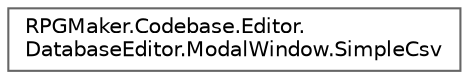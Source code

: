 digraph "クラス階層図"
{
 // LATEX_PDF_SIZE
  bgcolor="transparent";
  edge [fontname=Helvetica,fontsize=10,labelfontname=Helvetica,labelfontsize=10];
  node [fontname=Helvetica,fontsize=10,shape=box,height=0.2,width=0.4];
  rankdir="LR";
  Node0 [id="Node000000",label="RPGMaker.Codebase.Editor.\lDatabaseEditor.ModalWindow.SimpleCsv",height=0.2,width=0.4,color="grey40", fillcolor="white", style="filled",URL="$d8/d78/class_r_p_g_maker_1_1_codebase_1_1_editor_1_1_database_editor_1_1_modal_window_1_1_simple_csv.html",tooltip="😁 単純なＣＳＶ"];
}
